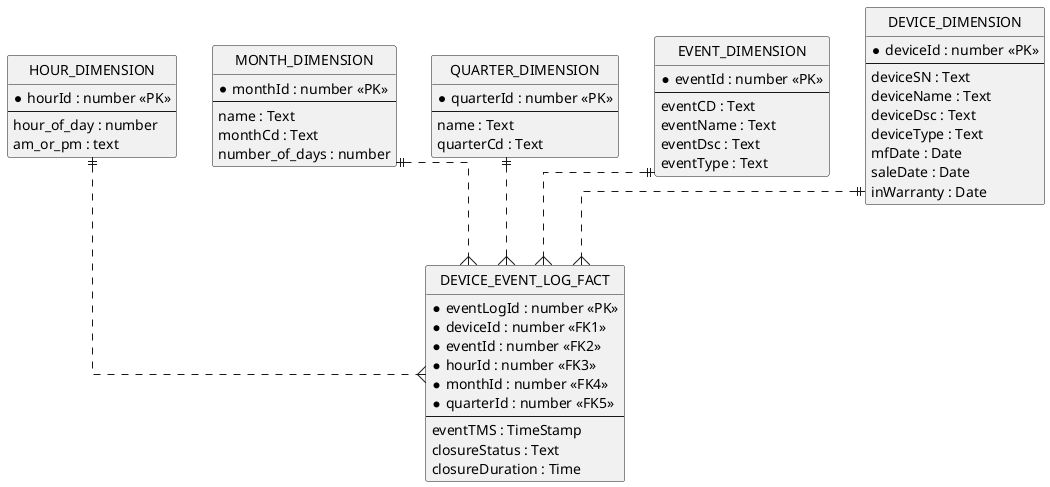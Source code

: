 @startuml

' hide the spot
hide circle

' avoid problems with angled crows feet
skinparam linetype ortho

entity "DEVICE_EVENT_LOG_FACT" as device_event {
  *eventLogId : number <<PK>>
  *deviceId : number <<FK1>>
  *eventId : number <<FK2>>
  *hourId : number <<FK3>>
  *monthId : number <<FK4>>
  *quarterId : number <<FK5>>
  --
  eventTMS : TimeStamp
  closureStatus : Text
  closureDuration : Time
}

entity "HOUR_DIMENSION" as hour {
  *hourId : number <<PK>>
  --
  hour_of_day : number
  am_or_pm : text
}

entity "MONTH_DIMENSION" as month {
  *monthId : number <<PK>>
  --
  name : Text
  monthCd : Text
  number_of_days : number
}
entity "QUARTER_DIMENSION" as quarter {
  *quarterId : number <<PK>>
  --
  name : Text
  quarterCd : Text
}
entity "EVENT_DIMENSION" as event {
  *eventId : number <<PK>>
  --
  eventCD : Text
  eventName : Text
  eventDsc : Text
  eventType : Text
}
entity "DEVICE_DIMENSION" as device {
  *deviceId : number <<PK>>
  --
  deviceSN : Text
  deviceName : Text
  deviceDsc : Text
  deviceType : Text
  mfDate : Date
  saleDate : Date
  inWarranty : Date
}

hour ||..{ device_event
quarter ||..{ device_event
month ||..{ device_event
event ||..{ device_event
device ||..{ device_event

@enduml
